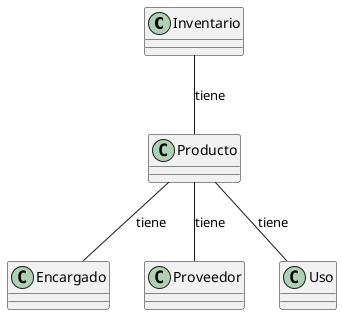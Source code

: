 @startuml

class Inventario {
}

class Producto {
}

class Encargado {
}

class Proveedor {
}

class Uso {
}

Inventario -- Producto : tiene
Producto -- Encargado : tiene
Producto -- Proveedor : tiene
Producto -- Uso : tiene

@enduml

